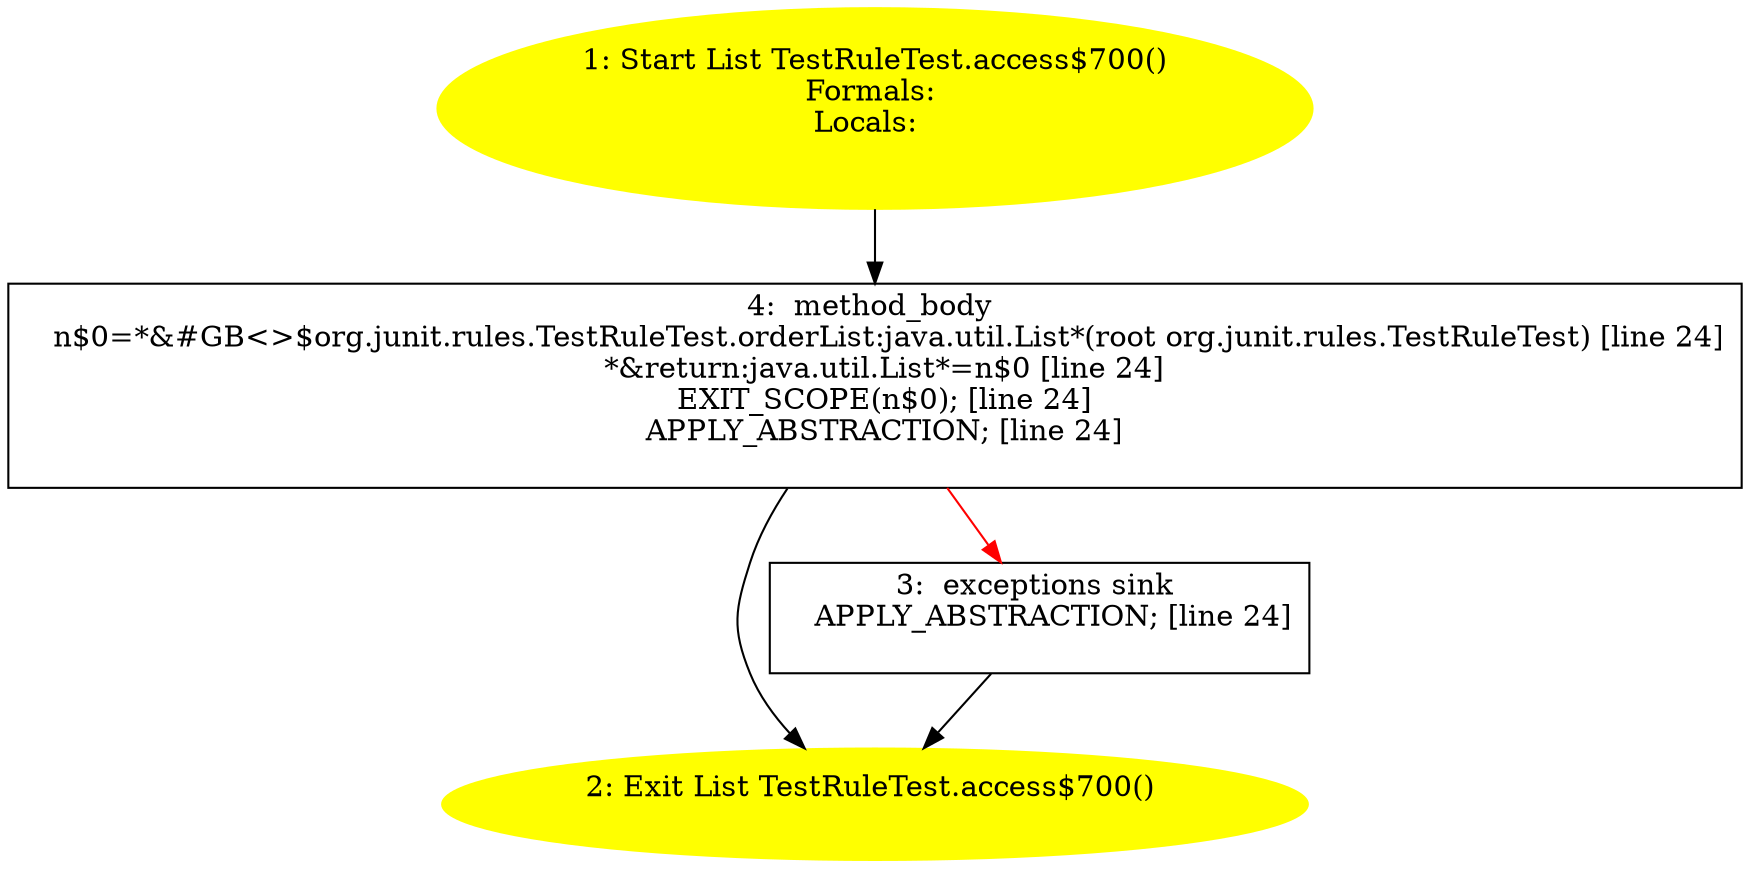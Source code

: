 /* @generated */
digraph cfg {
"org.junit.rules.TestRuleTest.access$700():java.util.List.b6362b5c3cc29b5479ca654cc1fd0d41_1" [label="1: Start List TestRuleTest.access$700()\nFormals: \nLocals:  \n  " color=yellow style=filled]
	

	 "org.junit.rules.TestRuleTest.access$700():java.util.List.b6362b5c3cc29b5479ca654cc1fd0d41_1" -> "org.junit.rules.TestRuleTest.access$700():java.util.List.b6362b5c3cc29b5479ca654cc1fd0d41_4" ;
"org.junit.rules.TestRuleTest.access$700():java.util.List.b6362b5c3cc29b5479ca654cc1fd0d41_2" [label="2: Exit List TestRuleTest.access$700() \n  " color=yellow style=filled]
	

"org.junit.rules.TestRuleTest.access$700():java.util.List.b6362b5c3cc29b5479ca654cc1fd0d41_3" [label="3:  exceptions sink \n   APPLY_ABSTRACTION; [line 24]\n " shape="box"]
	

	 "org.junit.rules.TestRuleTest.access$700():java.util.List.b6362b5c3cc29b5479ca654cc1fd0d41_3" -> "org.junit.rules.TestRuleTest.access$700():java.util.List.b6362b5c3cc29b5479ca654cc1fd0d41_2" ;
"org.junit.rules.TestRuleTest.access$700():java.util.List.b6362b5c3cc29b5479ca654cc1fd0d41_4" [label="4:  method_body \n   n$0=*&#GB<>$org.junit.rules.TestRuleTest.orderList:java.util.List*(root org.junit.rules.TestRuleTest) [line 24]\n  *&return:java.util.List*=n$0 [line 24]\n  EXIT_SCOPE(n$0); [line 24]\n  APPLY_ABSTRACTION; [line 24]\n " shape="box"]
	

	 "org.junit.rules.TestRuleTest.access$700():java.util.List.b6362b5c3cc29b5479ca654cc1fd0d41_4" -> "org.junit.rules.TestRuleTest.access$700():java.util.List.b6362b5c3cc29b5479ca654cc1fd0d41_2" ;
	 "org.junit.rules.TestRuleTest.access$700():java.util.List.b6362b5c3cc29b5479ca654cc1fd0d41_4" -> "org.junit.rules.TestRuleTest.access$700():java.util.List.b6362b5c3cc29b5479ca654cc1fd0d41_3" [color="red" ];
}
